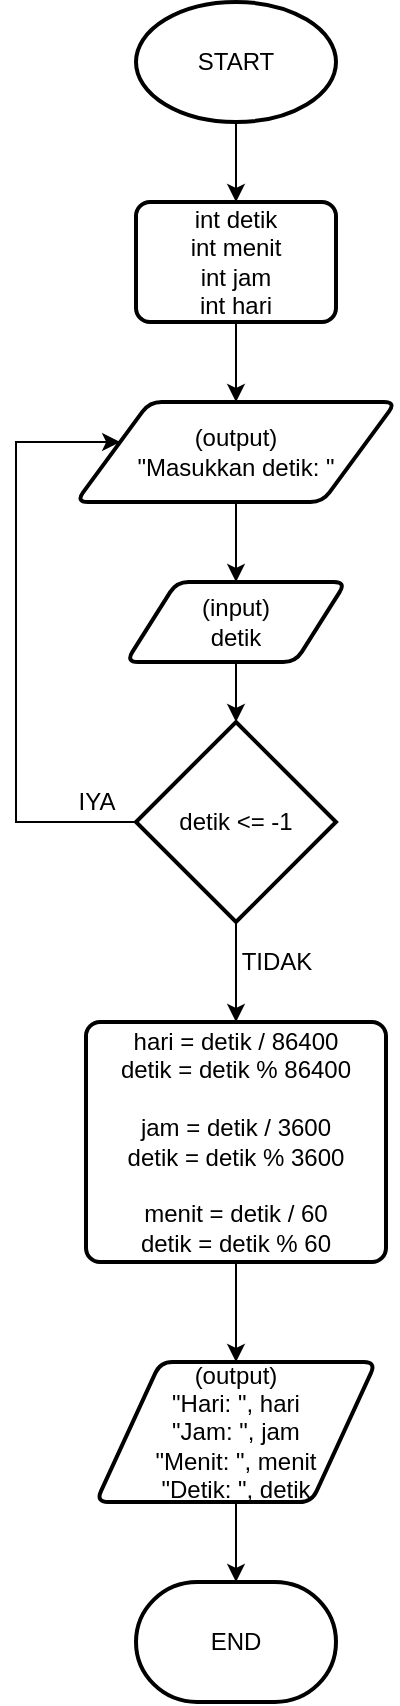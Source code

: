 <mxfile version="15.5.0" type="device"><diagram id="ObF-oOuLZc8K0kY0Dssl" name="Page-1"><mxGraphModel dx="868" dy="460" grid="1" gridSize="10" guides="1" tooltips="1" connect="1" arrows="1" fold="1" page="1" pageScale="1" pageWidth="827" pageHeight="1169" math="0" shadow="0"><root><mxCell id="0"/><mxCell id="1" parent="0"/><mxCell id="W26lyUPu4PQm9A1ZzdhN-4" value="" style="edgeStyle=orthogonalEdgeStyle;rounded=0;orthogonalLoop=1;jettySize=auto;html=1;" parent="1" source="W26lyUPu4PQm9A1ZzdhN-1" target="W26lyUPu4PQm9A1ZzdhN-3" edge="1"><mxGeometry relative="1" as="geometry"/></mxCell><mxCell id="W26lyUPu4PQm9A1ZzdhN-1" value="START" style="strokeWidth=2;html=1;shape=mxgraph.flowchart.start_1;whiteSpace=wrap;" parent="1" vertex="1"><mxGeometry x="130" y="30" width="100" height="60" as="geometry"/></mxCell><mxCell id="W26lyUPu4PQm9A1ZzdhN-6" value="" style="edgeStyle=orthogonalEdgeStyle;rounded=0;orthogonalLoop=1;jettySize=auto;html=1;" parent="1" source="W26lyUPu4PQm9A1ZzdhN-3" target="W26lyUPu4PQm9A1ZzdhN-5" edge="1"><mxGeometry relative="1" as="geometry"/></mxCell><mxCell id="W26lyUPu4PQm9A1ZzdhN-3" value="int detik&lt;br&gt;int menit&lt;br&gt;int jam&lt;br&gt;int hari" style="rounded=1;whiteSpace=wrap;html=1;absoluteArcSize=1;arcSize=14;strokeWidth=2;" parent="1" vertex="1"><mxGeometry x="130" y="130" width="100" height="60" as="geometry"/></mxCell><mxCell id="W26lyUPu4PQm9A1ZzdhN-8" value="" style="edgeStyle=orthogonalEdgeStyle;rounded=0;orthogonalLoop=1;jettySize=auto;html=1;" parent="1" source="W26lyUPu4PQm9A1ZzdhN-5" target="W26lyUPu4PQm9A1ZzdhN-7" edge="1"><mxGeometry relative="1" as="geometry"/></mxCell><mxCell id="W26lyUPu4PQm9A1ZzdhN-5" value="(output)&lt;br&gt;&quot;Masukkan detik: &quot;" style="shape=parallelogram;html=1;strokeWidth=2;perimeter=parallelogramPerimeter;whiteSpace=wrap;rounded=1;arcSize=12;size=0.23;" parent="1" vertex="1"><mxGeometry x="100" y="230" width="160" height="50" as="geometry"/></mxCell><mxCell id="su65vGFKum-Eiky4UDT--6" value="" style="edgeStyle=orthogonalEdgeStyle;rounded=0;orthogonalLoop=1;jettySize=auto;html=1;" edge="1" parent="1" source="W26lyUPu4PQm9A1ZzdhN-7" target="su65vGFKum-Eiky4UDT--2"><mxGeometry relative="1" as="geometry"/></mxCell><mxCell id="W26lyUPu4PQm9A1ZzdhN-7" value="(input)&lt;br&gt;detik" style="shape=parallelogram;html=1;strokeWidth=2;perimeter=parallelogramPerimeter;whiteSpace=wrap;rounded=1;arcSize=12;size=0.23;" parent="1" vertex="1"><mxGeometry x="125" y="320" width="110" height="40" as="geometry"/></mxCell><mxCell id="W26lyUPu4PQm9A1ZzdhN-12" value="" style="edgeStyle=orthogonalEdgeStyle;rounded=0;orthogonalLoop=1;jettySize=auto;html=1;" parent="1" source="W26lyUPu4PQm9A1ZzdhN-9" target="W26lyUPu4PQm9A1ZzdhN-11" edge="1"><mxGeometry relative="1" as="geometry"/></mxCell><mxCell id="W26lyUPu4PQm9A1ZzdhN-9" value="hari = detik / 86400&lt;br&gt;detik = detik % 86400&lt;br&gt;&lt;br&gt;jam = detik / 3600&lt;br&gt;detik = detik % 3600&lt;br&gt;&lt;br&gt;menit = detik / 60&lt;br&gt;detik = detik % 60" style="rounded=1;whiteSpace=wrap;html=1;absoluteArcSize=1;arcSize=14;strokeWidth=2;" parent="1" vertex="1"><mxGeometry x="105" y="540" width="150" height="120" as="geometry"/></mxCell><mxCell id="W26lyUPu4PQm9A1ZzdhN-14" value="" style="edgeStyle=orthogonalEdgeStyle;rounded=0;orthogonalLoop=1;jettySize=auto;html=1;" parent="1" source="W26lyUPu4PQm9A1ZzdhN-11" target="W26lyUPu4PQm9A1ZzdhN-13" edge="1"><mxGeometry relative="1" as="geometry"/></mxCell><mxCell id="W26lyUPu4PQm9A1ZzdhN-11" value="(output)&lt;br&gt;&quot;Hari: &quot;, hari&lt;br&gt;&quot;Jam: &quot;, jam&lt;br&gt;&quot;Menit: &quot;, menit&lt;br&gt;&quot;Detik: &quot;, detik" style="shape=parallelogram;html=1;strokeWidth=2;perimeter=parallelogramPerimeter;whiteSpace=wrap;rounded=1;arcSize=12;size=0.23;" parent="1" vertex="1"><mxGeometry x="110" y="710" width="140" height="70" as="geometry"/></mxCell><mxCell id="W26lyUPu4PQm9A1ZzdhN-13" value="END" style="strokeWidth=2;html=1;shape=mxgraph.flowchart.terminator;whiteSpace=wrap;" parent="1" vertex="1"><mxGeometry x="130" y="820" width="100" height="60" as="geometry"/></mxCell><mxCell id="su65vGFKum-Eiky4UDT--3" style="edgeStyle=orthogonalEdgeStyle;rounded=0;orthogonalLoop=1;jettySize=auto;html=1;" edge="1" parent="1" source="su65vGFKum-Eiky4UDT--2" target="W26lyUPu4PQm9A1ZzdhN-5"><mxGeometry relative="1" as="geometry"><mxPoint x="40" y="240" as="targetPoint"/><Array as="points"><mxPoint x="70" y="440"/><mxPoint x="70" y="250"/></Array></mxGeometry></mxCell><mxCell id="su65vGFKum-Eiky4UDT--4" value="" style="edgeStyle=orthogonalEdgeStyle;rounded=0;orthogonalLoop=1;jettySize=auto;html=1;" edge="1" parent="1" source="su65vGFKum-Eiky4UDT--2" target="W26lyUPu4PQm9A1ZzdhN-9"><mxGeometry relative="1" as="geometry"/></mxCell><mxCell id="su65vGFKum-Eiky4UDT--2" value="detik &amp;lt;= -1" style="strokeWidth=2;html=1;shape=mxgraph.flowchart.decision;whiteSpace=wrap;" vertex="1" parent="1"><mxGeometry x="130" y="390" width="100" height="100" as="geometry"/></mxCell><mxCell id="su65vGFKum-Eiky4UDT--5" value="IYA" style="text;html=1;align=center;verticalAlign=middle;resizable=0;points=[];autosize=1;strokeColor=none;fillColor=none;" vertex="1" parent="1"><mxGeometry x="95" y="420" width="30" height="20" as="geometry"/></mxCell><mxCell id="su65vGFKum-Eiky4UDT--7" value="TIDAK" style="text;html=1;align=center;verticalAlign=middle;resizable=0;points=[];autosize=1;strokeColor=none;fillColor=none;" vertex="1" parent="1"><mxGeometry x="175" y="500" width="50" height="20" as="geometry"/></mxCell></root></mxGraphModel></diagram></mxfile>